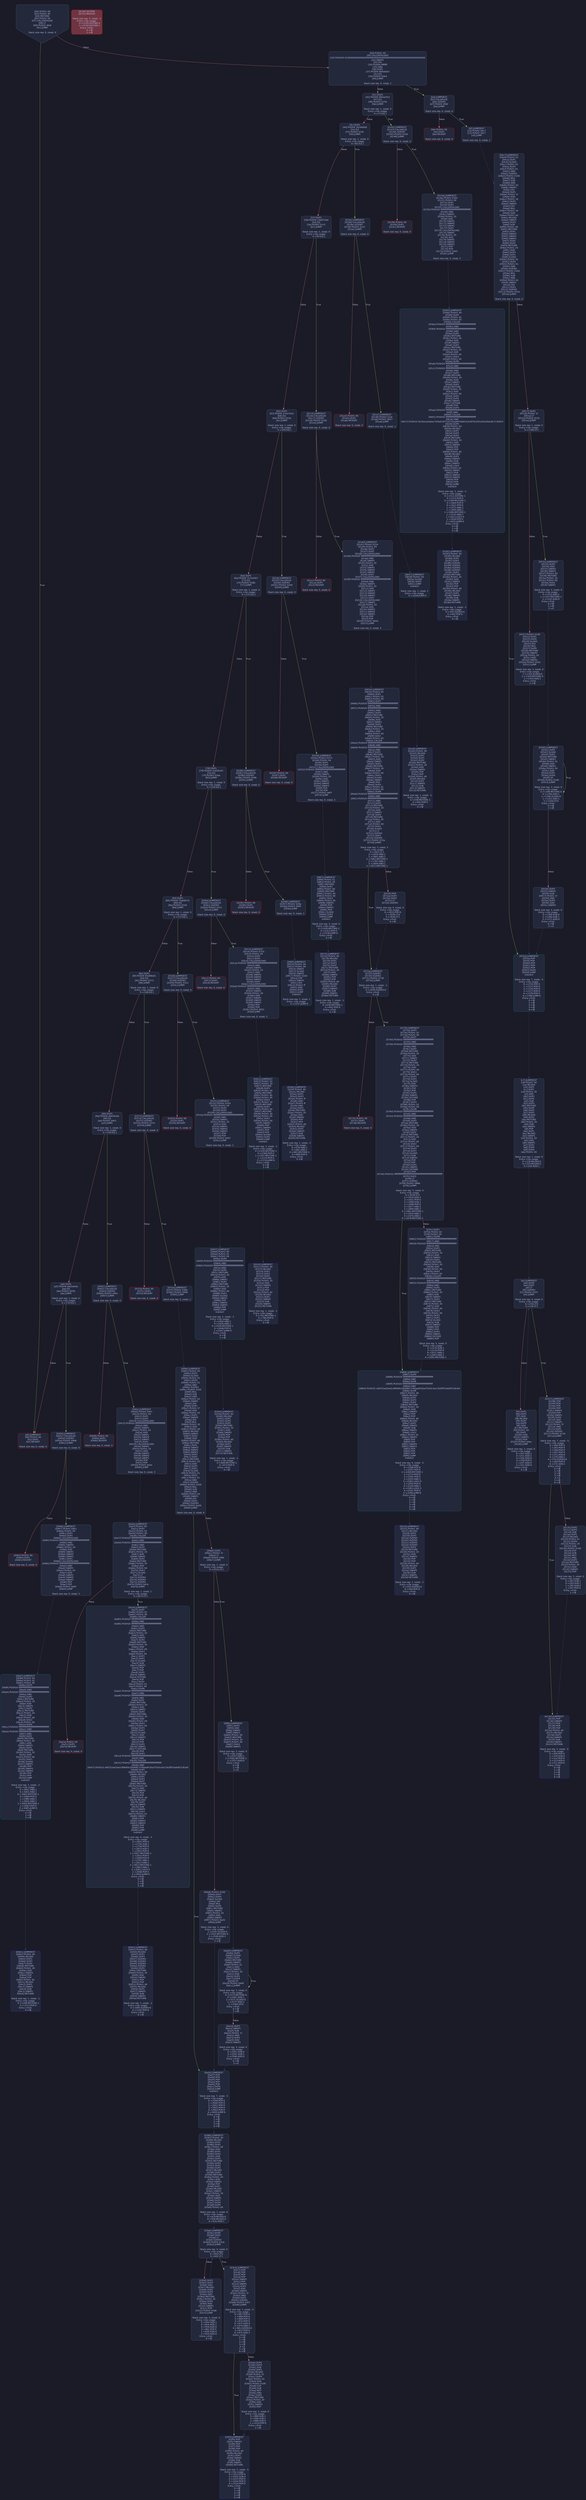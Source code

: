 digraph G {
    node [shape=box, style="filled, rounded", color="#565f89", fontcolor="#c0caf5", fontname="Helvetica", fillcolor="#24283b"];
    edge [color="#414868", fontcolor="#c0caf5", fontname="Helvetica"];
    bgcolor="#1a1b26";
    0 [ label = "[00] PUSH1 60
[02] PUSH1 40
[04] MSTORE
[05] PUSH1 04
[07] CALLDATASIZE
[08] LT
[09] PUSH2 00af
[0c] JUMPI

Stack size req: 0, sizeΔ: 0
" shape = invhouse]
    1 [ label = "[0d] PUSH1 00
[0f] CALLDATALOAD
[10] PUSH29 0100000000000000000000000000000000000000000000000000000000
[2e] SWAP1
[2f] DIV
[30] PUSH4 ffffffff
[35] AND
[36] DUP1
[37] PUSH4 06fdde03
[3c] EQ
[3d] PUSH2 00b4
[40] JUMPI

Stack size req: 0, sizeΔ: 1
"]
    2 [ label = "[41] DUP1
[42] PUSH4 095ea7b3
[47] EQ
[48] PUSH2 0142
[4b] JUMPI

Stack size req: 1, sizeΔ: 0
Entry->Op usage:
	0->71:EQ:1
"]
    3 [ label = "[4c] DUP1
[4d] PUSH4 18160ddd
[52] EQ
[53] PUSH2 019c
[56] JUMPI

Stack size req: 1, sizeΔ: 0
Entry->Op usage:
	0->82:EQ:1
"]
    4 [ label = "[57] DUP1
[58] PUSH4 23b872dd
[5d] EQ
[5e] PUSH2 01c5
[61] JUMPI

Stack size req: 1, sizeΔ: 0
Entry->Op usage:
	0->93:EQ:1
"]
    5 [ label = "[62] DUP1
[63] PUSH4 27e235e3
[68] EQ
[69] PUSH2 023e
[6c] JUMPI

Stack size req: 1, sizeΔ: 0
Entry->Op usage:
	0->104:EQ:1
"]
    6 [ label = "[6d] DUP1
[6e] PUSH4 313ce567
[73] EQ
[74] PUSH2 028b
[77] JUMPI

Stack size req: 1, sizeΔ: 0
Entry->Op usage:
	0->115:EQ:1
"]
    7 [ label = "[78] DUP1
[79] PUSH4 5c658165
[7e] EQ
[7f] PUSH2 02ba
[82] JUMPI

Stack size req: 1, sizeΔ: 0
Entry->Op usage:
	0->126:EQ:1
"]
    8 [ label = "[83] DUP1
[84] PUSH4 70a08231
[89] EQ
[8a] PUSH2 0326
[8d] JUMPI

Stack size req: 1, sizeΔ: 0
Entry->Op usage:
	0->137:EQ:1
"]
    9 [ label = "[8e] DUP1
[8f] PUSH4 95d89b41
[94] EQ
[95] PUSH2 0373
[98] JUMPI

Stack size req: 1, sizeΔ: 0
Entry->Op usage:
	0->148:EQ:1
"]
    10 [ label = "[99] DUP1
[9a] PUSH4 a9059cbb
[9f] EQ
[a0] PUSH2 0401
[a3] JUMPI

Stack size req: 1, sizeΔ: 0
Entry->Op usage:
	0->159:EQ:1
"]
    11 [ label = "[a4] DUP1
[a5] PUSH4 dd62ed3e
[aa] EQ
[ab] PUSH2 045b
[ae] JUMPI

Stack size req: 1, sizeΔ: 0
Entry->Op usage:
	0->170:EQ:1
"]
    12 [ label = "[af] JUMPDEST
[b0] PUSH1 00
[b2] DUP1
[b3] REVERT

Stack size req: 0, sizeΔ: 0
" color = "red"]
    13 [ label = "[b4] JUMPDEST
[b5] CALLVALUE
[b6] ISZERO
[b7] PUSH2 00bf
[ba] JUMPI

Stack size req: 0, sizeΔ: 0
"]
    14 [ label = "[bb] PUSH1 00
[bd] DUP1
[be] REVERT

Stack size req: 0, sizeΔ: 0
" color = "red"]
    15 [ label = "[bf] JUMPDEST
[c0] PUSH2 00c7
[c3] PUSH2 04c7
[c6] JUMP

Stack size req: 0, sizeΔ: 1
"]
    16 [ label = "[c7] JUMPDEST
[c8] PUSH1 40
[ca] MLOAD
[cb] DUP1
[cc] DUP1
[cd] PUSH1 20
[cf] ADD
[d0] DUP3
[d1] DUP2
[d2] SUB
[d3] DUP3
[d4] MSTORE
[d5] DUP4
[d6] DUP2
[d7] DUP2
[d8] MLOAD
[d9] DUP2
[da] MSTORE
[db] PUSH1 20
[dd] ADD
[de] SWAP2
[df] POP
[e0] DUP1
[e1] MLOAD
[e2] SWAP1
[e3] PUSH1 20
[e5] ADD
[e6] SWAP1
[e7] DUP1
[e8] DUP4
[e9] DUP4
[ea] PUSH1 00

Stack size req: 1, sizeΔ: 9
Entry->Op usage:
	0->216:MLOAD:0
	0->225:MLOAD:0
	0->229:ADD:1
"]
    17 [ label = "[ec] JUMPDEST
[ed] DUP4
[ee] DUP2
[ef] LT
[f0] ISZERO
[f1] PUSH2 0107
[f4] JUMPI

Stack size req: 4, sizeΔ: 0
Entry->Op usage:
	0->239:LT:0
	3->239:LT:1
"]
    18 [ label = "[f5] DUP1
[f6] DUP3
[f7] ADD
[f8] MLOAD
[f9] DUP2
[fa] DUP5
[fb] ADD
[fc] MSTORE
[fd] PUSH1 20
[ff] DUP2
[0100] ADD
[0101] SWAP1
[0102] POP
[0103] PUSH2 00ec
[0106] JUMP

Stack size req: 3, sizeΔ: 0
Entry->Op usage:
	0->247:ADD:1
	0->251:ADD:1
	0->256:ADD:0
	0->258:POP:0
	1->247:ADD:0
	2->251:ADD:0
Entry->Exit:
	0->😵
"]
    19 [ label = "[0107] JUMPDEST
[0108] POP
[0109] POP
[010a] POP
[010b] POP
[010c] SWAP1
[010d] POP
[010e] SWAP1
[010f] DUP2
[0110] ADD
[0111] SWAP1
[0112] PUSH1 1f
[0114] AND
[0115] DUP1
[0116] ISZERO
[0117] PUSH2 0134
[011a] JUMPI

Stack size req: 7, sizeΔ: -5
Entry->Op usage:
	0->264:POP:0
	1->265:POP:0
	2->266:POP:0
	3->267:POP:0
	4->272:ADD:0
	4->276:AND:1
	4->278:ISZERO:0
	5->269:POP:0
	6->272:ADD:1
Entry->Exit:
	0->😵
	1->😵
	2->😵
	3->😵
	4->0
	5->😵
	6->😵
"]
    20 [ label = "[011b] DUP1
[011c] DUP3
[011d] SUB
[011e] DUP1
[011f] MLOAD
[0120] PUSH1 01
[0122] DUP4
[0123] PUSH1 20
[0125] SUB
[0126] PUSH2 0100
[0129] EXP
[012a] SUB
[012b] NOT
[012c] AND
[012d] DUP2
[012e] MSTORE
[012f] PUSH1 20
[0131] ADD
[0132] SWAP2
[0133] POP

Stack size req: 2, sizeΔ: 0
Entry->Op usage:
	0->285:SUB:1
	0->293:SUB:1
	1->285:SUB:0
	1->307:POP:0
Entry->Exit:
	1->😵
"]
    21 [ label = "[0134] JUMPDEST
[0135] POP
[0136] SWAP3
[0137] POP
[0138] POP
[0139] POP
[013a] PUSH1 40
[013c] MLOAD
[013d] DUP1
[013e] SWAP2
[013f] SUB
[0140] SWAP1
[0141] RETURN

Stack size req: 5, sizeΔ: -5
Entry->Op usage:
	0->309:POP:0
	1->319:SUB:0
	2->312:POP:0
	3->313:POP:0
	4->311:POP:0
Entry->Exit:
	0->😵
	1->😵
	2->😵
	3->😵
	4->😵
" color = "darkblue"]
    22 [ label = "[0142] JUMPDEST
[0143] CALLVALUE
[0144] ISZERO
[0145] PUSH2 014d
[0148] JUMPI

Stack size req: 0, sizeΔ: 0
"]
    23 [ label = "[0149] PUSH1 00
[014b] DUP1
[014c] REVERT

Stack size req: 0, sizeΔ: 0
" color = "red"]
    24 [ label = "[014d] JUMPDEST
[014e] PUSH2 0182
[0151] PUSH1 04
[0153] DUP1
[0154] DUP1
[0155] CALLDATALOAD
[0156] PUSH20 ffffffffffffffffffffffffffffffffffffffff
[016b] AND
[016c] SWAP1
[016d] PUSH1 20
[016f] ADD
[0170] SWAP1
[0171] SWAP2
[0172] SWAP1
[0173] DUP1
[0174] CALLDATALOAD
[0175] SWAP1
[0176] PUSH1 20
[0178] ADD
[0179] SWAP1
[017a] SWAP2
[017b] SWAP1
[017c] POP
[017d] POP
[017e] PUSH2 0565
[0181] JUMP

Stack size req: 0, sizeΔ: 3
"]
    25 [ label = "[0182] JUMPDEST
[0183] PUSH1 40
[0185] MLOAD
[0186] DUP1
[0187] DUP3
[0188] ISZERO
[0189] ISZERO
[018a] ISZERO
[018b] ISZERO
[018c] DUP2
[018d] MSTORE
[018e] PUSH1 20
[0190] ADD
[0191] SWAP2
[0192] POP
[0193] POP
[0194] PUSH1 40
[0196] MLOAD
[0197] DUP1
[0198] SWAP2
[0199] SUB
[019a] SWAP1
[019b] RETURN

Stack size req: 1, sizeΔ: -1
Entry->Op usage:
	0->392:ISZERO:0
	0->402:POP:0
Entry->Exit:
	0->😵
" color = "darkblue"]
    26 [ label = "[019c] JUMPDEST
[019d] CALLVALUE
[019e] ISZERO
[019f] PUSH2 01a7
[01a2] JUMPI

Stack size req: 0, sizeΔ: 0
"]
    27 [ label = "[01a3] PUSH1 00
[01a5] DUP1
[01a6] REVERT

Stack size req: 0, sizeΔ: 0
" color = "red"]
    28 [ label = "[01a7] JUMPDEST
[01a8] PUSH2 01af
[01ab] PUSH2 0657
[01ae] JUMP

Stack size req: 0, sizeΔ: 1
"]
    29 [ label = "[01af] JUMPDEST
[01b0] PUSH1 40
[01b2] MLOAD
[01b3] DUP1
[01b4] DUP3
[01b5] DUP2
[01b6] MSTORE
[01b7] PUSH1 20
[01b9] ADD
[01ba] SWAP2
[01bb] POP
[01bc] POP
[01bd] PUSH1 40
[01bf] MLOAD
[01c0] DUP1
[01c1] SWAP2
[01c2] SUB
[01c3] SWAP1
[01c4] RETURN

Stack size req: 1, sizeΔ: -1
Entry->Op usage:
	0->438:MSTORE:1
	0->443:POP:0
Entry->Exit:
	0->😵
" color = "darkblue"]
    30 [ label = "[01c5] JUMPDEST
[01c6] CALLVALUE
[01c7] ISZERO
[01c8] PUSH2 01d0
[01cb] JUMPI

Stack size req: 0, sizeΔ: 0
"]
    31 [ label = "[01cc] PUSH1 00
[01ce] DUP1
[01cf] REVERT

Stack size req: 0, sizeΔ: 0
" color = "red"]
    32 [ label = "[01d0] JUMPDEST
[01d1] PUSH2 0224
[01d4] PUSH1 04
[01d6] DUP1
[01d7] DUP1
[01d8] CALLDATALOAD
[01d9] PUSH20 ffffffffffffffffffffffffffffffffffffffff
[01ee] AND
[01ef] SWAP1
[01f0] PUSH1 20
[01f2] ADD
[01f3] SWAP1
[01f4] SWAP2
[01f5] SWAP1
[01f6] DUP1
[01f7] CALLDATALOAD
[01f8] PUSH20 ffffffffffffffffffffffffffffffffffffffff
[020d] AND
[020e] SWAP1
[020f] PUSH1 20
[0211] ADD
[0212] SWAP1
[0213] SWAP2
[0214] SWAP1
[0215] DUP1
[0216] CALLDATALOAD
[0217] SWAP1
[0218] PUSH1 20
[021a] ADD
[021b] SWAP1
[021c] SWAP2
[021d] SWAP1
[021e] POP
[021f] POP
[0220] PUSH2 065d
[0223] JUMP

Stack size req: 0, sizeΔ: 4
"]
    33 [ label = "[0224] JUMPDEST
[0225] PUSH1 40
[0227] MLOAD
[0228] DUP1
[0229] DUP3
[022a] ISZERO
[022b] ISZERO
[022c] ISZERO
[022d] ISZERO
[022e] DUP2
[022f] MSTORE
[0230] PUSH1 20
[0232] ADD
[0233] SWAP2
[0234] POP
[0235] POP
[0236] PUSH1 40
[0238] MLOAD
[0239] DUP1
[023a] SWAP2
[023b] SUB
[023c] SWAP1
[023d] RETURN

Stack size req: 1, sizeΔ: -1
Entry->Op usage:
	0->554:ISZERO:0
	0->564:POP:0
Entry->Exit:
	0->😵
" color = "darkblue"]
    34 [ label = "[023e] JUMPDEST
[023f] CALLVALUE
[0240] ISZERO
[0241] PUSH2 0249
[0244] JUMPI

Stack size req: 0, sizeΔ: 0
"]
    35 [ label = "[0245] PUSH1 00
[0247] DUP1
[0248] REVERT

Stack size req: 0, sizeΔ: 0
" color = "red"]
    36 [ label = "[0249] JUMPDEST
[024a] PUSH2 0275
[024d] PUSH1 04
[024f] DUP1
[0250] DUP1
[0251] CALLDATALOAD
[0252] PUSH20 ffffffffffffffffffffffffffffffffffffffff
[0267] AND
[0268] SWAP1
[0269] PUSH1 20
[026b] ADD
[026c] SWAP1
[026d] SWAP2
[026e] SWAP1
[026f] POP
[0270] POP
[0271] PUSH2 08f7
[0274] JUMP

Stack size req: 0, sizeΔ: 2
"]
    37 [ label = "[0275] JUMPDEST
[0276] PUSH1 40
[0278] MLOAD
[0279] DUP1
[027a] DUP3
[027b] DUP2
[027c] MSTORE
[027d] PUSH1 20
[027f] ADD
[0280] SWAP2
[0281] POP
[0282] POP
[0283] PUSH1 40
[0285] MLOAD
[0286] DUP1
[0287] SWAP2
[0288] SUB
[0289] SWAP1
[028a] RETURN

Stack size req: 1, sizeΔ: -1
Entry->Op usage:
	0->636:MSTORE:1
	0->641:POP:0
Entry->Exit:
	0->😵
" color = "darkblue"]
    38 [ label = "[028b] JUMPDEST
[028c] CALLVALUE
[028d] ISZERO
[028e] PUSH2 0296
[0291] JUMPI

Stack size req: 0, sizeΔ: 0
"]
    39 [ label = "[0292] PUSH1 00
[0294] DUP1
[0295] REVERT

Stack size req: 0, sizeΔ: 0
" color = "red"]
    40 [ label = "[0296] JUMPDEST
[0297] PUSH2 029e
[029a] PUSH2 090f
[029d] JUMP

Stack size req: 0, sizeΔ: 1
"]
    41 [ label = "[029e] JUMPDEST
[029f] PUSH1 40
[02a1] MLOAD
[02a2] DUP1
[02a3] DUP3
[02a4] PUSH1 ff
[02a6] AND
[02a7] PUSH1 ff
[02a9] AND
[02aa] DUP2
[02ab] MSTORE
[02ac] PUSH1 20
[02ae] ADD
[02af] SWAP2
[02b0] POP
[02b1] POP
[02b2] PUSH1 40
[02b4] MLOAD
[02b5] DUP1
[02b6] SWAP2
[02b7] SUB
[02b8] SWAP1
[02b9] RETURN

Stack size req: 1, sizeΔ: -1
Entry->Op usage:
	0->678:AND:1
	0->681:AND:1
	0->683:MSTORE:1
	0->688:POP:0
Entry->Exit:
	0->😵
" color = "darkblue"]
    42 [ label = "[02ba] JUMPDEST
[02bb] CALLVALUE
[02bc] ISZERO
[02bd] PUSH2 02c5
[02c0] JUMPI

Stack size req: 0, sizeΔ: 0
"]
    43 [ label = "[02c1] PUSH1 00
[02c3] DUP1
[02c4] REVERT

Stack size req: 0, sizeΔ: 0
" color = "red"]
    44 [ label = "[02c5] JUMPDEST
[02c6] PUSH2 0310
[02c9] PUSH1 04
[02cb] DUP1
[02cc] DUP1
[02cd] CALLDATALOAD
[02ce] PUSH20 ffffffffffffffffffffffffffffffffffffffff
[02e3] AND
[02e4] SWAP1
[02e5] PUSH1 20
[02e7] ADD
[02e8] SWAP1
[02e9] SWAP2
[02ea] SWAP1
[02eb] DUP1
[02ec] CALLDATALOAD
[02ed] PUSH20 ffffffffffffffffffffffffffffffffffffffff
[0302] AND
[0303] SWAP1
[0304] PUSH1 20
[0306] ADD
[0307] SWAP1
[0308] SWAP2
[0309] SWAP1
[030a] POP
[030b] POP
[030c] PUSH2 0922
[030f] JUMP

Stack size req: 0, sizeΔ: 3
"]
    45 [ label = "[0310] JUMPDEST
[0311] PUSH1 40
[0313] MLOAD
[0314] DUP1
[0315] DUP3
[0316] DUP2
[0317] MSTORE
[0318] PUSH1 20
[031a] ADD
[031b] SWAP2
[031c] POP
[031d] POP
[031e] PUSH1 40
[0320] MLOAD
[0321] DUP1
[0322] SWAP2
[0323] SUB
[0324] SWAP1
[0325] RETURN

Stack size req: 1, sizeΔ: -1
Entry->Op usage:
	0->791:MSTORE:1
	0->796:POP:0
Entry->Exit:
	0->😵
" color = "darkblue"]
    46 [ label = "[0326] JUMPDEST
[0327] CALLVALUE
[0328] ISZERO
[0329] PUSH2 0331
[032c] JUMPI

Stack size req: 0, sizeΔ: 0
"]
    47 [ label = "[032d] PUSH1 00
[032f] DUP1
[0330] REVERT

Stack size req: 0, sizeΔ: 0
" color = "red"]
    48 [ label = "[0331] JUMPDEST
[0332] PUSH2 035d
[0335] PUSH1 04
[0337] DUP1
[0338] DUP1
[0339] CALLDATALOAD
[033a] PUSH20 ffffffffffffffffffffffffffffffffffffffff
[034f] AND
[0350] SWAP1
[0351] PUSH1 20
[0353] ADD
[0354] SWAP1
[0355] SWAP2
[0356] SWAP1
[0357] POP
[0358] POP
[0359] PUSH2 0947
[035c] JUMP

Stack size req: 0, sizeΔ: 2
"]
    49 [ label = "[035d] JUMPDEST
[035e] PUSH1 40
[0360] MLOAD
[0361] DUP1
[0362] DUP3
[0363] DUP2
[0364] MSTORE
[0365] PUSH1 20
[0367] ADD
[0368] SWAP2
[0369] POP
[036a] POP
[036b] PUSH1 40
[036d] MLOAD
[036e] DUP1
[036f] SWAP2
[0370] SUB
[0371] SWAP1
[0372] RETURN

Stack size req: 1, sizeΔ: -1
Entry->Op usage:
	0->868:MSTORE:1
	0->873:POP:0
Entry->Exit:
	0->😵
" color = "darkblue"]
    50 [ label = "[0373] JUMPDEST
[0374] CALLVALUE
[0375] ISZERO
[0376] PUSH2 037e
[0379] JUMPI

Stack size req: 0, sizeΔ: 0
"]
    51 [ label = "[037a] PUSH1 00
[037c] DUP1
[037d] REVERT

Stack size req: 0, sizeΔ: 0
" color = "red"]
    52 [ label = "[037e] JUMPDEST
[037f] PUSH2 0386
[0382] PUSH2 0990
[0385] JUMP

Stack size req: 0, sizeΔ: 1
"]
    53 [ label = "[0386] JUMPDEST
[0387] PUSH1 40
[0389] MLOAD
[038a] DUP1
[038b] DUP1
[038c] PUSH1 20
[038e] ADD
[038f] DUP3
[0390] DUP2
[0391] SUB
[0392] DUP3
[0393] MSTORE
[0394] DUP4
[0395] DUP2
[0396] DUP2
[0397] MLOAD
[0398] DUP2
[0399] MSTORE
[039a] PUSH1 20
[039c] ADD
[039d] SWAP2
[039e] POP
[039f] DUP1
[03a0] MLOAD
[03a1] SWAP1
[03a2] PUSH1 20
[03a4] ADD
[03a5] SWAP1
[03a6] DUP1
[03a7] DUP4
[03a8] DUP4
[03a9] PUSH1 00

Stack size req: 1, sizeΔ: 9
Entry->Op usage:
	0->919:MLOAD:0
	0->928:MLOAD:0
	0->932:ADD:1
"]
    54 [ label = "[03ab] JUMPDEST
[03ac] DUP4
[03ad] DUP2
[03ae] LT
[03af] ISZERO
[03b0] PUSH2 03c6
[03b3] JUMPI

Stack size req: 4, sizeΔ: 0
Entry->Op usage:
	0->942:LT:0
	3->942:LT:1
"]
    55 [ label = "[03b4] DUP1
[03b5] DUP3
[03b6] ADD
[03b7] MLOAD
[03b8] DUP2
[03b9] DUP5
[03ba] ADD
[03bb] MSTORE
[03bc] PUSH1 20
[03be] DUP2
[03bf] ADD
[03c0] SWAP1
[03c1] POP
[03c2] PUSH2 03ab
[03c5] JUMP

Stack size req: 3, sizeΔ: 0
Entry->Op usage:
	0->950:ADD:1
	0->954:ADD:1
	0->959:ADD:0
	0->961:POP:0
	1->950:ADD:0
	2->954:ADD:0
Entry->Exit:
	0->😵
"]
    56 [ label = "[03c6] JUMPDEST
[03c7] POP
[03c8] POP
[03c9] POP
[03ca] POP
[03cb] SWAP1
[03cc] POP
[03cd] SWAP1
[03ce] DUP2
[03cf] ADD
[03d0] SWAP1
[03d1] PUSH1 1f
[03d3] AND
[03d4] DUP1
[03d5] ISZERO
[03d6] PUSH2 03f3
[03d9] JUMPI

Stack size req: 7, sizeΔ: -5
Entry->Op usage:
	0->967:POP:0
	1->968:POP:0
	2->969:POP:0
	3->970:POP:0
	4->975:ADD:0
	4->979:AND:1
	4->981:ISZERO:0
	5->972:POP:0
	6->975:ADD:1
Entry->Exit:
	0->😵
	1->😵
	2->😵
	3->😵
	4->0
	5->😵
	6->😵
"]
    57 [ label = "[03da] DUP1
[03db] DUP3
[03dc] SUB
[03dd] DUP1
[03de] MLOAD
[03df] PUSH1 01
[03e1] DUP4
[03e2] PUSH1 20
[03e4] SUB
[03e5] PUSH2 0100
[03e8] EXP
[03e9] SUB
[03ea] NOT
[03eb] AND
[03ec] DUP2
[03ed] MSTORE
[03ee] PUSH1 20
[03f0] ADD
[03f1] SWAP2
[03f2] POP

Stack size req: 2, sizeΔ: 0
Entry->Op usage:
	0->988:SUB:1
	0->996:SUB:1
	1->988:SUB:0
	1->1010:POP:0
Entry->Exit:
	1->😵
"]
    58 [ label = "[03f3] JUMPDEST
[03f4] POP
[03f5] SWAP3
[03f6] POP
[03f7] POP
[03f8] POP
[03f9] PUSH1 40
[03fb] MLOAD
[03fc] DUP1
[03fd] SWAP2
[03fe] SUB
[03ff] SWAP1
[0400] RETURN

Stack size req: 5, sizeΔ: -5
Entry->Op usage:
	0->1012:POP:0
	1->1022:SUB:0
	2->1015:POP:0
	3->1016:POP:0
	4->1014:POP:0
Entry->Exit:
	0->😵
	1->😵
	2->😵
	3->😵
	4->😵
" color = "darkblue"]
    59 [ label = "[0401] JUMPDEST
[0402] CALLVALUE
[0403] ISZERO
[0404] PUSH2 040c
[0407] JUMPI

Stack size req: 0, sizeΔ: 0
"]
    60 [ label = "[0408] PUSH1 00
[040a] DUP1
[040b] REVERT

Stack size req: 0, sizeΔ: 0
" color = "red"]
    61 [ label = "[040c] JUMPDEST
[040d] PUSH2 0441
[0410] PUSH1 04
[0412] DUP1
[0413] DUP1
[0414] CALLDATALOAD
[0415] PUSH20 ffffffffffffffffffffffffffffffffffffffff
[042a] AND
[042b] SWAP1
[042c] PUSH1 20
[042e] ADD
[042f] SWAP1
[0430] SWAP2
[0431] SWAP1
[0432] DUP1
[0433] CALLDATALOAD
[0434] SWAP1
[0435] PUSH1 20
[0437] ADD
[0438] SWAP1
[0439] SWAP2
[043a] SWAP1
[043b] POP
[043c] POP
[043d] PUSH2 0a2e
[0440] JUMP

Stack size req: 0, sizeΔ: 3
"]
    62 [ label = "[0441] JUMPDEST
[0442] PUSH1 40
[0444] MLOAD
[0445] DUP1
[0446] DUP3
[0447] ISZERO
[0448] ISZERO
[0449] ISZERO
[044a] ISZERO
[044b] DUP2
[044c] MSTORE
[044d] PUSH1 20
[044f] ADD
[0450] SWAP2
[0451] POP
[0452] POP
[0453] PUSH1 40
[0455] MLOAD
[0456] DUP1
[0457] SWAP2
[0458] SUB
[0459] SWAP1
[045a] RETURN

Stack size req: 1, sizeΔ: -1
Entry->Op usage:
	0->1095:ISZERO:0
	0->1105:POP:0
Entry->Exit:
	0->😵
" color = "darkblue"]
    63 [ label = "[045b] JUMPDEST
[045c] CALLVALUE
[045d] ISZERO
[045e] PUSH2 0466
[0461] JUMPI

Stack size req: 0, sizeΔ: 0
"]
    64 [ label = "[0462] PUSH1 00
[0464] DUP1
[0465] REVERT

Stack size req: 0, sizeΔ: 0
" color = "red"]
    65 [ label = "[0466] JUMPDEST
[0467] PUSH2 04b1
[046a] PUSH1 04
[046c] DUP1
[046d] DUP1
[046e] CALLDATALOAD
[046f] PUSH20 ffffffffffffffffffffffffffffffffffffffff
[0484] AND
[0485] SWAP1
[0486] PUSH1 20
[0488] ADD
[0489] SWAP1
[048a] SWAP2
[048b] SWAP1
[048c] DUP1
[048d] CALLDATALOAD
[048e] PUSH20 ffffffffffffffffffffffffffffffffffffffff
[04a3] AND
[04a4] SWAP1
[04a5] PUSH1 20
[04a7] ADD
[04a8] SWAP1
[04a9] SWAP2
[04aa] SWAP1
[04ab] POP
[04ac] POP
[04ad] PUSH2 0b87
[04b0] JUMP

Stack size req: 0, sizeΔ: 3
"]
    66 [ label = "[04b1] JUMPDEST
[04b2] PUSH1 40
[04b4] MLOAD
[04b5] DUP1
[04b6] DUP3
[04b7] DUP2
[04b8] MSTORE
[04b9] PUSH1 20
[04bb] ADD
[04bc] SWAP2
[04bd] POP
[04be] POP
[04bf] PUSH1 40
[04c1] MLOAD
[04c2] DUP1
[04c3] SWAP2
[04c4] SUB
[04c5] SWAP1
[04c6] RETURN

Stack size req: 1, sizeΔ: -1
Entry->Op usage:
	0->1208:MSTORE:1
	0->1213:POP:0
Entry->Exit:
	0->😵
" color = "darkblue"]
    67 [ label = "[04c7] JUMPDEST
[04c8] PUSH1 03
[04ca] DUP1
[04cb] SLOAD
[04cc] PUSH1 01
[04ce] DUP2
[04cf] PUSH1 01
[04d1] AND
[04d2] ISZERO
[04d3] PUSH2 0100
[04d6] MUL
[04d7] SUB
[04d8] AND
[04d9] PUSH1 02
[04db] SWAP1
[04dc] DIV
[04dd] DUP1
[04de] PUSH1 1f
[04e0] ADD
[04e1] PUSH1 20
[04e3] DUP1
[04e4] SWAP2
[04e5] DIV
[04e6] MUL
[04e7] PUSH1 20
[04e9] ADD
[04ea] PUSH1 40
[04ec] MLOAD
[04ed] SWAP1
[04ee] DUP2
[04ef] ADD
[04f0] PUSH1 40
[04f2] MSTORE
[04f3] DUP1
[04f4] SWAP3
[04f5] SWAP2
[04f6] SWAP1
[04f7] DUP2
[04f8] DUP2
[04f9] MSTORE
[04fa] PUSH1 20
[04fc] ADD
[04fd] DUP3
[04fe] DUP1
[04ff] SLOAD
[0500] PUSH1 01
[0502] DUP2
[0503] PUSH1 01
[0505] AND
[0506] ISZERO
[0507] PUSH2 0100
[050a] MUL
[050b] SUB
[050c] AND
[050d] PUSH1 02
[050f] SWAP1
[0510] DIV
[0511] DUP1
[0512] ISZERO
[0513] PUSH2 055d
[0516] JUMPI

Stack size req: 0, sizeΔ: 6
"]
    68 [ label = "[0517] DUP1
[0518] PUSH1 1f
[051a] LT
[051b] PUSH2 0532
[051e] JUMPI

Stack size req: 1, sizeΔ: 0
Entry->Op usage:
	0->1306:LT:1
"]
    69 [ label = "[051f] PUSH2 0100
[0522] DUP1
[0523] DUP4
[0524] SLOAD
[0525] DIV
[0526] MUL
[0527] DUP4
[0528] MSTORE
[0529] SWAP2
[052a] PUSH1 20
[052c] ADD
[052d] SWAP2
[052e] PUSH2 055d
[0531] JUMP

Stack size req: 3, sizeΔ: 0
Entry->Op usage:
	1->1316:SLOAD:0
	2->1320:MSTORE:0
	2->1324:ADD:1
Entry->Exit:
	2->😵
"]
    70 [ label = "[0532] JUMPDEST
[0533] DUP3
[0534] ADD
[0535] SWAP2
[0536] SWAP1
[0537] PUSH1 00
[0539] MSTORE
[053a] PUSH1 20
[053c] PUSH1 00
[053e] SHA3
[053f] SWAP1

Stack size req: 3, sizeΔ: 0
Entry->Op usage:
	0->1332:ADD:1
	1->1337:MSTORE:1
	2->1332:ADD:0
Entry->Exit:
	0->😵
	1->😵
	2->0
"]
    71 [ label = "[0540] JUMPDEST
[0541] DUP2
[0542] SLOAD
[0543] DUP2
[0544] MSTORE
[0545] SWAP1
[0546] PUSH1 01
[0548] ADD
[0549] SWAP1
[054a] PUSH1 20
[054c] ADD
[054d] DUP1
[054e] DUP4
[054f] GT
[0550] PUSH2 0540
[0553] JUMPI

Stack size req: 3, sizeΔ: 0
Entry->Op usage:
	0->1348:MSTORE:0
	0->1356:ADD:1
	1->1346:SLOAD:0
	1->1352:ADD:1
	2->1359:GT:0
Entry->Exit:
	0->😵
	1->😵
"]
    72 [ label = "[0554] DUP3
[0555] SWAP1
[0556] SUB
[0557] PUSH1 1f
[0559] AND
[055a] DUP3
[055b] ADD
[055c] SWAP2

Stack size req: 3, sizeΔ: 0
Entry->Op usage:
	0->1366:SUB:0
	2->1366:SUB:1
	2->1371:ADD:0
Entry->Exit:
	0->😵
	2->0
"]
    73 [ label = "[055d] JUMPDEST
[055e] POP
[055f] POP
[0560] POP
[0561] POP
[0562] POP
[0563] DUP2
[0564] JUMP
Indirect!

Stack size req: 7, sizeΔ: -5
Entry->Op usage:
	0->1374:POP:0
	1->1375:POP:0
	2->1376:POP:0
	3->1377:POP:0
	4->1378:POP:0
	6->1380:JUMP:0
Entry->Exit:
	0->😵
	1->😵
	2->😵
	3->😵
	4->😵
" color = "teal"]
    74 [ label = "[0565] JUMPDEST
[0566] PUSH1 00
[0568] DUP2
[0569] PUSH1 02
[056b] PUSH1 00
[056d] CALLER
[056e] PUSH20 ffffffffffffffffffffffffffffffffffffffff
[0583] AND
[0584] PUSH20 ffffffffffffffffffffffffffffffffffffffff
[0599] AND
[059a] DUP2
[059b] MSTORE
[059c] PUSH1 20
[059e] ADD
[059f] SWAP1
[05a0] DUP2
[05a1] MSTORE
[05a2] PUSH1 20
[05a4] ADD
[05a5] PUSH1 00
[05a7] SHA3
[05a8] PUSH1 00
[05aa] DUP6
[05ab] PUSH20 ffffffffffffffffffffffffffffffffffffffff
[05c0] AND
[05c1] PUSH20 ffffffffffffffffffffffffffffffffffffffff
[05d6] AND
[05d7] DUP2
[05d8] MSTORE
[05d9] PUSH1 20
[05db] ADD
[05dc] SWAP1
[05dd] DUP2
[05de] MSTORE
[05df] PUSH1 20
[05e1] ADD
[05e2] PUSH1 00
[05e4] SHA3
[05e5] DUP2
[05e6] SWAP1
[05e7] SSTORE
[05e8] POP
[05e9] DUP3
[05ea] PUSH20 ffffffffffffffffffffffffffffffffffffffff
[05ff] AND
[0600] CALLER
[0601] PUSH20 ffffffffffffffffffffffffffffffffffffffff
[0616] AND
[0617] PUSH32 8c5be1e5ebec7d5bd14f71427d1e84f3dd0314c0f7b2291e5b200ac8c7c3b925
[0638] DUP5
[0639] PUSH1 40
[063b] MLOAD
[063c] DUP1
[063d] DUP3
[063e] DUP2
[063f] MSTORE
[0640] PUSH1 20
[0642] ADD
[0643] SWAP2
[0644] POP
[0645] POP
[0646] PUSH1 40
[0648] MLOAD
[0649] DUP1
[064a] SWAP2
[064b] SUB
[064c] SWAP1
[064d] LOG3
[064e] PUSH1 01
[0650] SWAP1
[0651] POP
[0652] SWAP3
[0653] SWAP2
[0654] POP
[0655] POP
[0656] JUMP
Indirect!

Stack size req: 3, sizeΔ: -2
Entry->Op usage:
	0->1511:SSTORE:1
	0->1512:POP:0
	0->1599:MSTORE:1
	0->1604:POP:0
	0->1621:POP:0
	1->1472:AND:1
	1->1494:AND:1
	1->1496:MSTORE:1
	1->1535:AND:1
	1->1613:LOG3:4
	1->1620:POP:0
	2->1622:JUMP:0
Entry->Exit:
	0->😵
	1->😵
	2->😵
" color = "teal"]
    75 [ label = "[0657] JUMPDEST
[0658] PUSH1 00
[065a] SLOAD
[065b] DUP2
[065c] JUMP
Indirect!

Stack size req: 1, sizeΔ: 1
Entry->Op usage:
	0->1628:JUMP:0
" color = "teal"]
    76 [ label = "[065d] JUMPDEST
[065e] PUSH1 00
[0660] DUP1
[0661] PUSH1 02
[0663] PUSH1 00
[0665] DUP7
[0666] PUSH20 ffffffffffffffffffffffffffffffffffffffff
[067b] AND
[067c] PUSH20 ffffffffffffffffffffffffffffffffffffffff
[0691] AND
[0692] DUP2
[0693] MSTORE
[0694] PUSH1 20
[0696] ADD
[0697] SWAP1
[0698] DUP2
[0699] MSTORE
[069a] PUSH1 20
[069c] ADD
[069d] PUSH1 00
[069f] SHA3
[06a0] PUSH1 00
[06a2] CALLER
[06a3] PUSH20 ffffffffffffffffffffffffffffffffffffffff
[06b8] AND
[06b9] PUSH20 ffffffffffffffffffffffffffffffffffffffff
[06ce] AND
[06cf] DUP2
[06d0] MSTORE
[06d1] PUSH1 20
[06d3] ADD
[06d4] SWAP1
[06d5] DUP2
[06d6] MSTORE
[06d7] PUSH1 20
[06d9] ADD
[06da] PUSH1 00
[06dc] SHA3
[06dd] SLOAD
[06de] SWAP1
[06df] POP
[06e0] DUP3
[06e1] PUSH1 01
[06e3] PUSH1 00
[06e5] DUP8
[06e6] PUSH20 ffffffffffffffffffffffffffffffffffffffff
[06fb] AND
[06fc] PUSH20 ffffffffffffffffffffffffffffffffffffffff
[0711] AND
[0712] DUP2
[0713] MSTORE
[0714] PUSH1 20
[0716] ADD
[0717] SWAP1
[0718] DUP2
[0719] MSTORE
[071a] PUSH1 20
[071c] ADD
[071d] PUSH1 00
[071f] SHA3
[0720] SLOAD
[0721] LT
[0722] ISZERO
[0723] DUP1
[0724] ISZERO
[0725] PUSH2 072e
[0728] JUMPI

Stack size req: 3, sizeΔ: 3
Entry->Op usage:
	0->1825:LT:1
	2->1659:AND:1
	2->1681:AND:1
	2->1683:MSTORE:1
	2->1787:AND:1
	2->1809:AND:1
	2->1811:MSTORE:1
"]
    77 [ label = "[0729] POP
[072a] DUP3
[072b] DUP2
[072c] LT
[072d] ISZERO

Stack size req: 4, sizeΔ: 0
Entry->Op usage:
	0->1833:POP:0
	1->1836:LT:0
	3->1836:LT:1
Entry->Exit:
	0->😵
"]
    78 [ label = "[072e] JUMPDEST
[072f] ISZERO
[0730] ISZERO
[0731] PUSH2 0739
[0734] JUMPI

Stack size req: 1, sizeΔ: -1
Entry->Op usage:
	0->1839:ISZERO:0
Entry->Exit:
	0->😵
"]
    79 [ label = "[0735] PUSH1 00
[0737] DUP1
[0738] REVERT

Stack size req: 0, sizeΔ: 0
" color = "red"]
    80 [ label = "[0739] JUMPDEST
[073a] DUP3
[073b] PUSH1 01
[073d] PUSH1 00
[073f] DUP7
[0740] PUSH20 ffffffffffffffffffffffffffffffffffffffff
[0755] AND
[0756] PUSH20 ffffffffffffffffffffffffffffffffffffffff
[076b] AND
[076c] DUP2
[076d] MSTORE
[076e] PUSH1 20
[0770] ADD
[0771] SWAP1
[0772] DUP2
[0773] MSTORE
[0774] PUSH1 20
[0776] ADD
[0777] PUSH1 00
[0779] SHA3
[077a] PUSH1 00
[077c] DUP3
[077d] DUP3
[077e] SLOAD
[077f] ADD
[0780] SWAP3
[0781] POP
[0782] POP
[0783] DUP2
[0784] SWAP1
[0785] SSTORE
[0786] POP
[0787] DUP3
[0788] PUSH1 01
[078a] PUSH1 00
[078c] DUP8
[078d] PUSH20 ffffffffffffffffffffffffffffffffffffffff
[07a2] AND
[07a3] PUSH20 ffffffffffffffffffffffffffffffffffffffff
[07b8] AND
[07b9] DUP2
[07ba] MSTORE
[07bb] PUSH1 20
[07bd] ADD
[07be] SWAP1
[07bf] DUP2
[07c0] MSTORE
[07c1] PUSH1 20
[07c3] ADD
[07c4] PUSH1 00
[07c6] SHA3
[07c7] PUSH1 00
[07c9] DUP3
[07ca] DUP3
[07cb] SLOAD
[07cc] SUB
[07cd] SWAP3
[07ce] POP
[07cf] POP
[07d0] DUP2
[07d1] SWAP1
[07d2] SSTORE
[07d3] POP
[07d4] PUSH32 ffffffffffffffffffffffffffffffffffffffffffffffffffffffffffffffff
[07f5] DUP2
[07f6] LT
[07f7] ISZERO
[07f8] PUSH2 0886
[07fb] JUMPI

Stack size req: 5, sizeΔ: 0
Entry->Op usage:
	0->2038:LT:0
	2->1919:ADD:1
	2->1921:POP:0
	2->1996:SUB:1
	2->1998:POP:0
	3->1877:AND:1
	3->1899:AND:1
	3->1901:MSTORE:1
	4->1954:AND:1
	4->1976:AND:1
	4->1978:MSTORE:1
"]
    81 [ label = "[07fc] DUP3
[07fd] PUSH1 02
[07ff] PUSH1 00
[0801] DUP8
[0802] PUSH20 ffffffffffffffffffffffffffffffffffffffff
[0817] AND
[0818] PUSH20 ffffffffffffffffffffffffffffffffffffffff
[082d] AND
[082e] DUP2
[082f] MSTORE
[0830] PUSH1 20
[0832] ADD
[0833] SWAP1
[0834] DUP2
[0835] MSTORE
[0836] PUSH1 20
[0838] ADD
[0839] PUSH1 00
[083b] SHA3
[083c] PUSH1 00
[083e] CALLER
[083f] PUSH20 ffffffffffffffffffffffffffffffffffffffff
[0854] AND
[0855] PUSH20 ffffffffffffffffffffffffffffffffffffffff
[086a] AND
[086b] DUP2
[086c] MSTORE
[086d] PUSH1 20
[086f] ADD
[0870] SWAP1
[0871] DUP2
[0872] MSTORE
[0873] PUSH1 20
[0875] ADD
[0876] PUSH1 00
[0878] SHA3
[0879] PUSH1 00
[087b] DUP3
[087c] DUP3
[087d] SLOAD
[087e] SUB
[087f] SWAP3
[0880] POP
[0881] POP
[0882] DUP2
[0883] SWAP1
[0884] SSTORE
[0885] POP

Stack size req: 5, sizeΔ: 0
Entry->Op usage:
	2->2174:SUB:1
	2->2176:POP:0
	4->2071:AND:1
	4->2093:AND:1
	4->2095:MSTORE:1
"]
    82 [ label = "[0886] JUMPDEST
[0887] DUP4
[0888] PUSH20 ffffffffffffffffffffffffffffffffffffffff
[089d] AND
[089e] DUP6
[089f] PUSH20 ffffffffffffffffffffffffffffffffffffffff
[08b4] AND
[08b5] PUSH32 ddf252ad1be2c89b69c2b068fc378daa952ba7f163c4a11628f55a4df523b3ef
[08d6] DUP6
[08d7] PUSH1 40
[08d9] MLOAD
[08da] DUP1
[08db] DUP3
[08dc] DUP2
[08dd] MSTORE
[08de] PUSH1 20
[08e0] ADD
[08e1] SWAP2
[08e2] POP
[08e3] POP
[08e4] PUSH1 40
[08e6] MLOAD
[08e7] DUP1
[08e8] SWAP2
[08e9] SUB
[08ea] SWAP1
[08eb] LOG3
[08ec] PUSH1 01
[08ee] SWAP2
[08ef] POP
[08f0] POP
[08f1] SWAP4
[08f2] SWAP3
[08f3] POP
[08f4] POP
[08f5] POP
[08f6] JUMP
Indirect!

Stack size req: 6, sizeΔ: -5
Entry->Op usage:
	0->2288:POP:0
	1->2287:POP:0
	2->2269:MSTORE:1
	2->2274:POP:0
	2->2292:POP:0
	3->2205:AND:1
	3->2283:LOG3:4
	3->2293:POP:0
	4->2228:AND:1
	4->2283:LOG3:3
	4->2291:POP:0
	5->2294:JUMP:0
Entry->Exit:
	0->😵
	1->😵
	2->😵
	3->😵
	4->😵
	5->😵
" color = "teal"]
    83 [ label = "[08f7] JUMPDEST
[08f8] PUSH1 01
[08fa] PUSH1 20
[08fc] MSTORE
[08fd] DUP1
[08fe] PUSH1 00
[0900] MSTORE
[0901] PUSH1 40
[0903] PUSH1 00
[0905] SHA3
[0906] PUSH1 00
[0908] SWAP2
[0909] POP
[090a] SWAP1
[090b] POP
[090c] SLOAD
[090d] DUP2
[090e] JUMP
Indirect!

Stack size req: 2, sizeΔ: 0
Entry->Op usage:
	0->2304:MSTORE:1
	0->2313:POP:0
	1->2318:JUMP:0
Entry->Exit:
	0->😵
" color = "teal"]
    84 [ label = "[090f] JUMPDEST
[0910] PUSH1 04
[0912] PUSH1 00
[0914] SWAP1
[0915] SLOAD
[0916] SWAP1
[0917] PUSH2 0100
[091a] EXP
[091b] SWAP1
[091c] DIV
[091d] PUSH1 ff
[091f] AND
[0920] DUP2
[0921] JUMP
Indirect!

Stack size req: 1, sizeΔ: 1
Entry->Op usage:
	0->2337:JUMP:0
" color = "teal"]
    85 [ label = "[0922] JUMPDEST
[0923] PUSH1 02
[0925] PUSH1 20
[0927] MSTORE
[0928] DUP2
[0929] PUSH1 00
[092b] MSTORE
[092c] PUSH1 40
[092e] PUSH1 00
[0930] SHA3
[0931] PUSH1 20
[0933] MSTORE
[0934] DUP1
[0935] PUSH1 00
[0937] MSTORE
[0938] PUSH1 40
[093a] PUSH1 00
[093c] SHA3
[093d] PUSH1 00
[093f] SWAP2
[0940] POP
[0941] SWAP2
[0942] POP
[0943] POP
[0944] SLOAD
[0945] DUP2
[0946] JUMP
Indirect!

Stack size req: 3, sizeΔ: -1
Entry->Op usage:
	0->2359:MSTORE:1
	0->2368:POP:0
	1->2347:MSTORE:1
	1->2370:POP:0
	2->2374:JUMP:0
Entry->Exit:
	0->😵
	1->😵
" color = "teal"]
    86 [ label = "[0947] JUMPDEST
[0948] PUSH1 00
[094a] PUSH1 01
[094c] PUSH1 00
[094e] DUP4
[094f] PUSH20 ffffffffffffffffffffffffffffffffffffffff
[0964] AND
[0965] PUSH20 ffffffffffffffffffffffffffffffffffffffff
[097a] AND
[097b] DUP2
[097c] MSTORE
[097d] PUSH1 20
[097f] ADD
[0980] SWAP1
[0981] DUP2
[0982] MSTORE
[0983] PUSH1 20
[0985] ADD
[0986] PUSH1 00
[0988] SHA3
[0989] SLOAD
[098a] SWAP1
[098b] POP
[098c] SWAP2
[098d] SWAP1
[098e] POP
[098f] JUMP
Indirect!

Stack size req: 2, sizeΔ: -1
Entry->Op usage:
	0->2404:AND:1
	0->2426:AND:1
	0->2428:MSTORE:1
	0->2446:POP:0
	1->2447:JUMP:0
Entry->Exit:
	0->😵
	1->😵
" color = "teal"]
    87 [ label = "[0990] JUMPDEST
[0991] PUSH1 05
[0993] DUP1
[0994] SLOAD
[0995] PUSH1 01
[0997] DUP2
[0998] PUSH1 01
[099a] AND
[099b] ISZERO
[099c] PUSH2 0100
[099f] MUL
[09a0] SUB
[09a1] AND
[09a2] PUSH1 02
[09a4] SWAP1
[09a5] DIV
[09a6] DUP1
[09a7] PUSH1 1f
[09a9] ADD
[09aa] PUSH1 20
[09ac] DUP1
[09ad] SWAP2
[09ae] DIV
[09af] MUL
[09b0] PUSH1 20
[09b2] ADD
[09b3] PUSH1 40
[09b5] MLOAD
[09b6] SWAP1
[09b7] DUP2
[09b8] ADD
[09b9] PUSH1 40
[09bb] MSTORE
[09bc] DUP1
[09bd] SWAP3
[09be] SWAP2
[09bf] SWAP1
[09c0] DUP2
[09c1] DUP2
[09c2] MSTORE
[09c3] PUSH1 20
[09c5] ADD
[09c6] DUP3
[09c7] DUP1
[09c8] SLOAD
[09c9] PUSH1 01
[09cb] DUP2
[09cc] PUSH1 01
[09ce] AND
[09cf] ISZERO
[09d0] PUSH2 0100
[09d3] MUL
[09d4] SUB
[09d5] AND
[09d6] PUSH1 02
[09d8] SWAP1
[09d9] DIV
[09da] DUP1
[09db] ISZERO
[09dc] PUSH2 0a26
[09df] JUMPI

Stack size req: 0, sizeΔ: 6
"]
    88 [ label = "[09e0] DUP1
[09e1] PUSH1 1f
[09e3] LT
[09e4] PUSH2 09fb
[09e7] JUMPI

Stack size req: 1, sizeΔ: 0
Entry->Op usage:
	0->2531:LT:1
"]
    89 [ label = "[09e8] PUSH2 0100
[09eb] DUP1
[09ec] DUP4
[09ed] SLOAD
[09ee] DIV
[09ef] MUL
[09f0] DUP4
[09f1] MSTORE
[09f2] SWAP2
[09f3] PUSH1 20
[09f5] ADD
[09f6] SWAP2
[09f7] PUSH2 0a26
[09fa] JUMP

Stack size req: 3, sizeΔ: 0
Entry->Op usage:
	1->2541:SLOAD:0
	2->2545:MSTORE:0
	2->2549:ADD:1
Entry->Exit:
	2->😵
"]
    90 [ label = "[09fb] JUMPDEST
[09fc] DUP3
[09fd] ADD
[09fe] SWAP2
[09ff] SWAP1
[0a00] PUSH1 00
[0a02] MSTORE
[0a03] PUSH1 20
[0a05] PUSH1 00
[0a07] SHA3
[0a08] SWAP1

Stack size req: 3, sizeΔ: 0
Entry->Op usage:
	0->2557:ADD:1
	1->2562:MSTORE:1
	2->2557:ADD:0
Entry->Exit:
	0->😵
	1->😵
	2->0
"]
    91 [ label = "[0a09] JUMPDEST
[0a0a] DUP2
[0a0b] SLOAD
[0a0c] DUP2
[0a0d] MSTORE
[0a0e] SWAP1
[0a0f] PUSH1 01
[0a11] ADD
[0a12] SWAP1
[0a13] PUSH1 20
[0a15] ADD
[0a16] DUP1
[0a17] DUP4
[0a18] GT
[0a19] PUSH2 0a09
[0a1c] JUMPI

Stack size req: 3, sizeΔ: 0
Entry->Op usage:
	0->2573:MSTORE:0
	0->2581:ADD:1
	1->2571:SLOAD:0
	1->2577:ADD:1
	2->2584:GT:0
Entry->Exit:
	0->😵
	1->😵
"]
    92 [ label = "[0a1d] DUP3
[0a1e] SWAP1
[0a1f] SUB
[0a20] PUSH1 1f
[0a22] AND
[0a23] DUP3
[0a24] ADD
[0a25] SWAP2

Stack size req: 3, sizeΔ: 0
Entry->Op usage:
	0->2591:SUB:0
	2->2591:SUB:1
	2->2596:ADD:0
Entry->Exit:
	0->😵
	2->0
"]
    93 [ label = "[0a26] JUMPDEST
[0a27] POP
[0a28] POP
[0a29] POP
[0a2a] POP
[0a2b] POP
[0a2c] DUP2
[0a2d] JUMP
Indirect!

Stack size req: 7, sizeΔ: -5
Entry->Op usage:
	0->2599:POP:0
	1->2600:POP:0
	2->2601:POP:0
	3->2602:POP:0
	4->2603:POP:0
	6->2605:JUMP:0
Entry->Exit:
	0->😵
	1->😵
	2->😵
	3->😵
	4->😵
" color = "teal"]
    94 [ label = "[0a2e] JUMPDEST
[0a2f] PUSH1 00
[0a31] DUP2
[0a32] PUSH1 01
[0a34] PUSH1 00
[0a36] CALLER
[0a37] PUSH20 ffffffffffffffffffffffffffffffffffffffff
[0a4c] AND
[0a4d] PUSH20 ffffffffffffffffffffffffffffffffffffffff
[0a62] AND
[0a63] DUP2
[0a64] MSTORE
[0a65] PUSH1 20
[0a67] ADD
[0a68] SWAP1
[0a69] DUP2
[0a6a] MSTORE
[0a6b] PUSH1 20
[0a6d] ADD
[0a6e] PUSH1 00
[0a70] SHA3
[0a71] SLOAD
[0a72] LT
[0a73] ISZERO
[0a74] ISZERO
[0a75] ISZERO
[0a76] PUSH2 0a7e
[0a79] JUMPI

Stack size req: 1, sizeΔ: 1
Entry->Op usage:
	0->2674:LT:1
"]
    95 [ label = "[0a7a] PUSH1 00
[0a7c] DUP1
[0a7d] REVERT

Stack size req: 0, sizeΔ: 0
" color = "red"]
    96 [ label = "[0a7e] JUMPDEST
[0a7f] DUP2
[0a80] PUSH1 01
[0a82] PUSH1 00
[0a84] CALLER
[0a85] PUSH20 ffffffffffffffffffffffffffffffffffffffff
[0a9a] AND
[0a9b] PUSH20 ffffffffffffffffffffffffffffffffffffffff
[0ab0] AND
[0ab1] DUP2
[0ab2] MSTORE
[0ab3] PUSH1 20
[0ab5] ADD
[0ab6] SWAP1
[0ab7] DUP2
[0ab8] MSTORE
[0ab9] PUSH1 20
[0abb] ADD
[0abc] PUSH1 00
[0abe] SHA3
[0abf] PUSH1 00
[0ac1] DUP3
[0ac2] DUP3
[0ac3] SLOAD
[0ac4] SUB
[0ac5] SWAP3
[0ac6] POP
[0ac7] POP
[0ac8] DUP2
[0ac9] SWAP1
[0aca] SSTORE
[0acb] POP
[0acc] DUP2
[0acd] PUSH1 01
[0acf] PUSH1 00
[0ad1] DUP6
[0ad2] PUSH20 ffffffffffffffffffffffffffffffffffffffff
[0ae7] AND
[0ae8] PUSH20 ffffffffffffffffffffffffffffffffffffffff
[0afd] AND
[0afe] DUP2
[0aff] MSTORE
[0b00] PUSH1 20
[0b02] ADD
[0b03] SWAP1
[0b04] DUP2
[0b05] MSTORE
[0b06] PUSH1 20
[0b08] ADD
[0b09] PUSH1 00
[0b0b] SHA3
[0b0c] PUSH1 00
[0b0e] DUP3
[0b0f] DUP3
[0b10] SLOAD
[0b11] ADD
[0b12] SWAP3
[0b13] POP
[0b14] POP
[0b15] DUP2
[0b16] SWAP1
[0b17] SSTORE
[0b18] POP
[0b19] DUP3
[0b1a] PUSH20 ffffffffffffffffffffffffffffffffffffffff
[0b2f] AND
[0b30] CALLER
[0b31] PUSH20 ffffffffffffffffffffffffffffffffffffffff
[0b46] AND
[0b47] PUSH32 ddf252ad1be2c89b69c2b068fc378daa952ba7f163c4a11628f55a4df523b3ef
[0b68] DUP5
[0b69] PUSH1 40
[0b6b] MLOAD
[0b6c] DUP1
[0b6d] DUP3
[0b6e] DUP2
[0b6f] MSTORE
[0b70] PUSH1 20
[0b72] ADD
[0b73] SWAP2
[0b74] POP
[0b75] POP
[0b76] PUSH1 40
[0b78] MLOAD
[0b79] DUP1
[0b7a] SWAP2
[0b7b] SUB
[0b7c] SWAP1
[0b7d] LOG3
[0b7e] PUSH1 01
[0b80] SWAP1
[0b81] POP
[0b82] SWAP3
[0b83] SWAP2
[0b84] POP
[0b85] POP
[0b86] JUMP
Indirect!

Stack size req: 4, sizeΔ: -3
Entry->Op usage:
	0->2945:POP:0
	1->2756:SUB:1
	1->2758:POP:0
	1->2833:ADD:1
	1->2835:POP:0
	1->2927:MSTORE:1
	1->2932:POP:0
	1->2949:POP:0
	2->2791:AND:1
	2->2813:AND:1
	2->2815:MSTORE:1
	2->2863:AND:1
	2->2941:LOG3:4
	2->2948:POP:0
	3->2950:JUMP:0
Entry->Exit:
	0->😵
	1->😵
	2->😵
	3->😵
" color = "teal"]
    97 [ label = "[0b87] JUMPDEST
[0b88] PUSH1 00
[0b8a] PUSH1 02
[0b8c] PUSH1 00
[0b8e] DUP5
[0b8f] PUSH20 ffffffffffffffffffffffffffffffffffffffff
[0ba4] AND
[0ba5] PUSH20 ffffffffffffffffffffffffffffffffffffffff
[0bba] AND
[0bbb] DUP2
[0bbc] MSTORE
[0bbd] PUSH1 20
[0bbf] ADD
[0bc0] SWAP1
[0bc1] DUP2
[0bc2] MSTORE
[0bc3] PUSH1 20
[0bc5] ADD
[0bc6] PUSH1 00
[0bc8] SHA3
[0bc9] PUSH1 00
[0bcb] DUP4
[0bcc] PUSH20 ffffffffffffffffffffffffffffffffffffffff
[0be1] AND
[0be2] PUSH20 ffffffffffffffffffffffffffffffffffffffff
[0bf7] AND
[0bf8] DUP2
[0bf9] MSTORE
[0bfa] PUSH1 20
[0bfc] ADD
[0bfd] SWAP1
[0bfe] DUP2
[0bff] MSTORE
[0c00] PUSH1 20
[0c02] ADD
[0c03] PUSH1 00
[0c05] SHA3
[0c06] SLOAD
[0c07] SWAP1
[0c08] POP
[0c09] SWAP3
[0c0a] SWAP2
[0c0b] POP
[0c0c] POP
[0c0d] JUMP
Indirect!

Stack size req: 3, sizeΔ: -2
Entry->Op usage:
	0->3041:AND:1
	0->3063:AND:1
	0->3065:MSTORE:1
	0->3084:POP:0
	1->2980:AND:1
	1->3002:AND:1
	1->3004:MSTORE:1
	1->3083:POP:0
	2->3085:JUMP:0
Entry->Exit:
	0->😵
	1->😵
	2->😵
" color = "teal"]
    98 [ label = "[0c30] SSTORE
[0c31] INVALID

Stack size req: 2, sizeΔ: -2
Entry->Op usage:
	0->3120:SSTORE:0
	1->3120:SSTORE:1
Entry->Exit:
	0->😵
	1->😵
" color = "red" fillcolor = "#703440"]
    0 -> 1 [ label = "False" color = "#f7768e"]
    0 -> 12 [ label = "True" color = "#9ece6a"]
    1 -> 2 [ label = "False" color = "#f7768e"]
    1 -> 13 [ label = "True" color = "#9ece6a"]
    2 -> 3 [ label = "False" color = "#f7768e"]
    2 -> 22 [ label = "True" color = "#9ece6a"]
    3 -> 4 [ label = "False" color = "#f7768e"]
    3 -> 26 [ label = "True" color = "#9ece6a"]
    4 -> 5 [ label = "False" color = "#f7768e"]
    4 -> 30 [ label = "True" color = "#9ece6a"]
    5 -> 6 [ label = "False" color = "#f7768e"]
    5 -> 34 [ label = "True" color = "#9ece6a"]
    6 -> 7 [ label = "False" color = "#f7768e"]
    6 -> 38 [ label = "True" color = "#9ece6a"]
    7 -> 8 [ label = "False" color = "#f7768e"]
    7 -> 42 [ label = "True" color = "#9ece6a"]
    8 -> 9 [ label = "False" color = "#f7768e"]
    8 -> 46 [ label = "True" color = "#9ece6a"]
    9 -> 10 [ label = "False" color = "#f7768e"]
    9 -> 50 [ label = "True" color = "#9ece6a"]
    10 -> 11 [ label = "False" color = "#f7768e"]
    10 -> 59 [ label = "True" color = "#9ece6a"]
    11 -> 12 [ label = "False" color = "#f7768e"]
    11 -> 63 [ label = "True" color = "#9ece6a"]
    13 -> 14 [ label = "False" color = "#f7768e"]
    13 -> 15 [ label = "True" color = "#9ece6a"]
    15 -> 67 [ ]
    16 -> 17 [ ]
    17 -> 18 [ label = "False" color = "#f7768e"]
    17 -> 19 [ label = "True" color = "#9ece6a"]
    18 -> 17 [ ]
    19 -> 20 [ label = "False" color = "#f7768e"]
    19 -> 21 [ label = "True" color = "#9ece6a"]
    20 -> 21 [ ]
    22 -> 23 [ label = "False" color = "#f7768e"]
    22 -> 24 [ label = "True" color = "#9ece6a"]
    24 -> 74 [ ]
    26 -> 27 [ label = "False" color = "#f7768e"]
    26 -> 28 [ label = "True" color = "#9ece6a"]
    28 -> 75 [ ]
    30 -> 31 [ label = "False" color = "#f7768e"]
    30 -> 32 [ label = "True" color = "#9ece6a"]
    32 -> 76 [ ]
    34 -> 35 [ label = "False" color = "#f7768e"]
    34 -> 36 [ label = "True" color = "#9ece6a"]
    36 -> 83 [ ]
    38 -> 39 [ label = "False" color = "#f7768e"]
    38 -> 40 [ label = "True" color = "#9ece6a"]
    40 -> 84 [ ]
    42 -> 43 [ label = "False" color = "#f7768e"]
    42 -> 44 [ label = "True" color = "#9ece6a"]
    44 -> 85 [ ]
    46 -> 47 [ label = "False" color = "#f7768e"]
    46 -> 48 [ label = "True" color = "#9ece6a"]
    48 -> 86 [ ]
    50 -> 51 [ label = "False" color = "#f7768e"]
    50 -> 52 [ label = "True" color = "#9ece6a"]
    52 -> 87 [ ]
    53 -> 54 [ ]
    54 -> 55 [ label = "False" color = "#f7768e"]
    54 -> 56 [ label = "True" color = "#9ece6a"]
    55 -> 54 [ ]
    56 -> 57 [ label = "False" color = "#f7768e"]
    56 -> 58 [ label = "True" color = "#9ece6a"]
    57 -> 58 [ ]
    59 -> 60 [ label = "False" color = "#f7768e"]
    59 -> 61 [ label = "True" color = "#9ece6a"]
    61 -> 94 [ ]
    63 -> 64 [ label = "False" color = "#f7768e"]
    63 -> 65 [ label = "True" color = "#9ece6a"]
    65 -> 97 [ ]
    67 -> 68 [ label = "False" color = "#f7768e"]
    67 -> 73 [ label = "True" color = "#9ece6a"]
    68 -> 69 [ label = "False" color = "#f7768e"]
    68 -> 70 [ label = "True" color = "#9ece6a"]
    69 -> 73 [ ]
    70 -> 71 [ ]
    71 -> 72 [ label = "False" color = "#f7768e"]
    71 -> 71 [ label = "True" color = "#9ece6a"]
    72 -> 73 [ ]
    76 -> 77 [ label = "False" color = "#f7768e"]
    76 -> 78 [ label = "True" color = "#9ece6a"]
    77 -> 78 [ ]
    78 -> 79 [ label = "False" color = "#f7768e"]
    78 -> 80 [ label = "True" color = "#9ece6a"]
    80 -> 81 [ label = "False" color = "#f7768e"]
    80 -> 82 [ label = "True" color = "#9ece6a"]
    81 -> 82 [ ]
    87 -> 88 [ label = "False" color = "#f7768e"]
    87 -> 93 [ label = "True" color = "#9ece6a"]
    88 -> 89 [ label = "False" color = "#f7768e"]
    88 -> 90 [ label = "True" color = "#9ece6a"]
    89 -> 93 [ ]
    90 -> 91 [ ]
    91 -> 92 [ label = "False" color = "#f7768e"]
    91 -> 91 [ label = "True" color = "#9ece6a"]
    92 -> 93 [ ]
    94 -> 95 [ label = "False" color = "#f7768e"]
    94 -> 96 [ label = "True" color = "#9ece6a"]
    73 -> 16 [ ]
    74 -> 25 [ ]
    75 -> 29 [ ]
    82 -> 33 [ ]
    83 -> 37 [ ]
    84 -> 41 [ ]
    85 -> 45 [ ]
    86 -> 49 [ ]
    93 -> 53 [ ]
    96 -> 62 [ ]
    97 -> 66 [ ]

}
